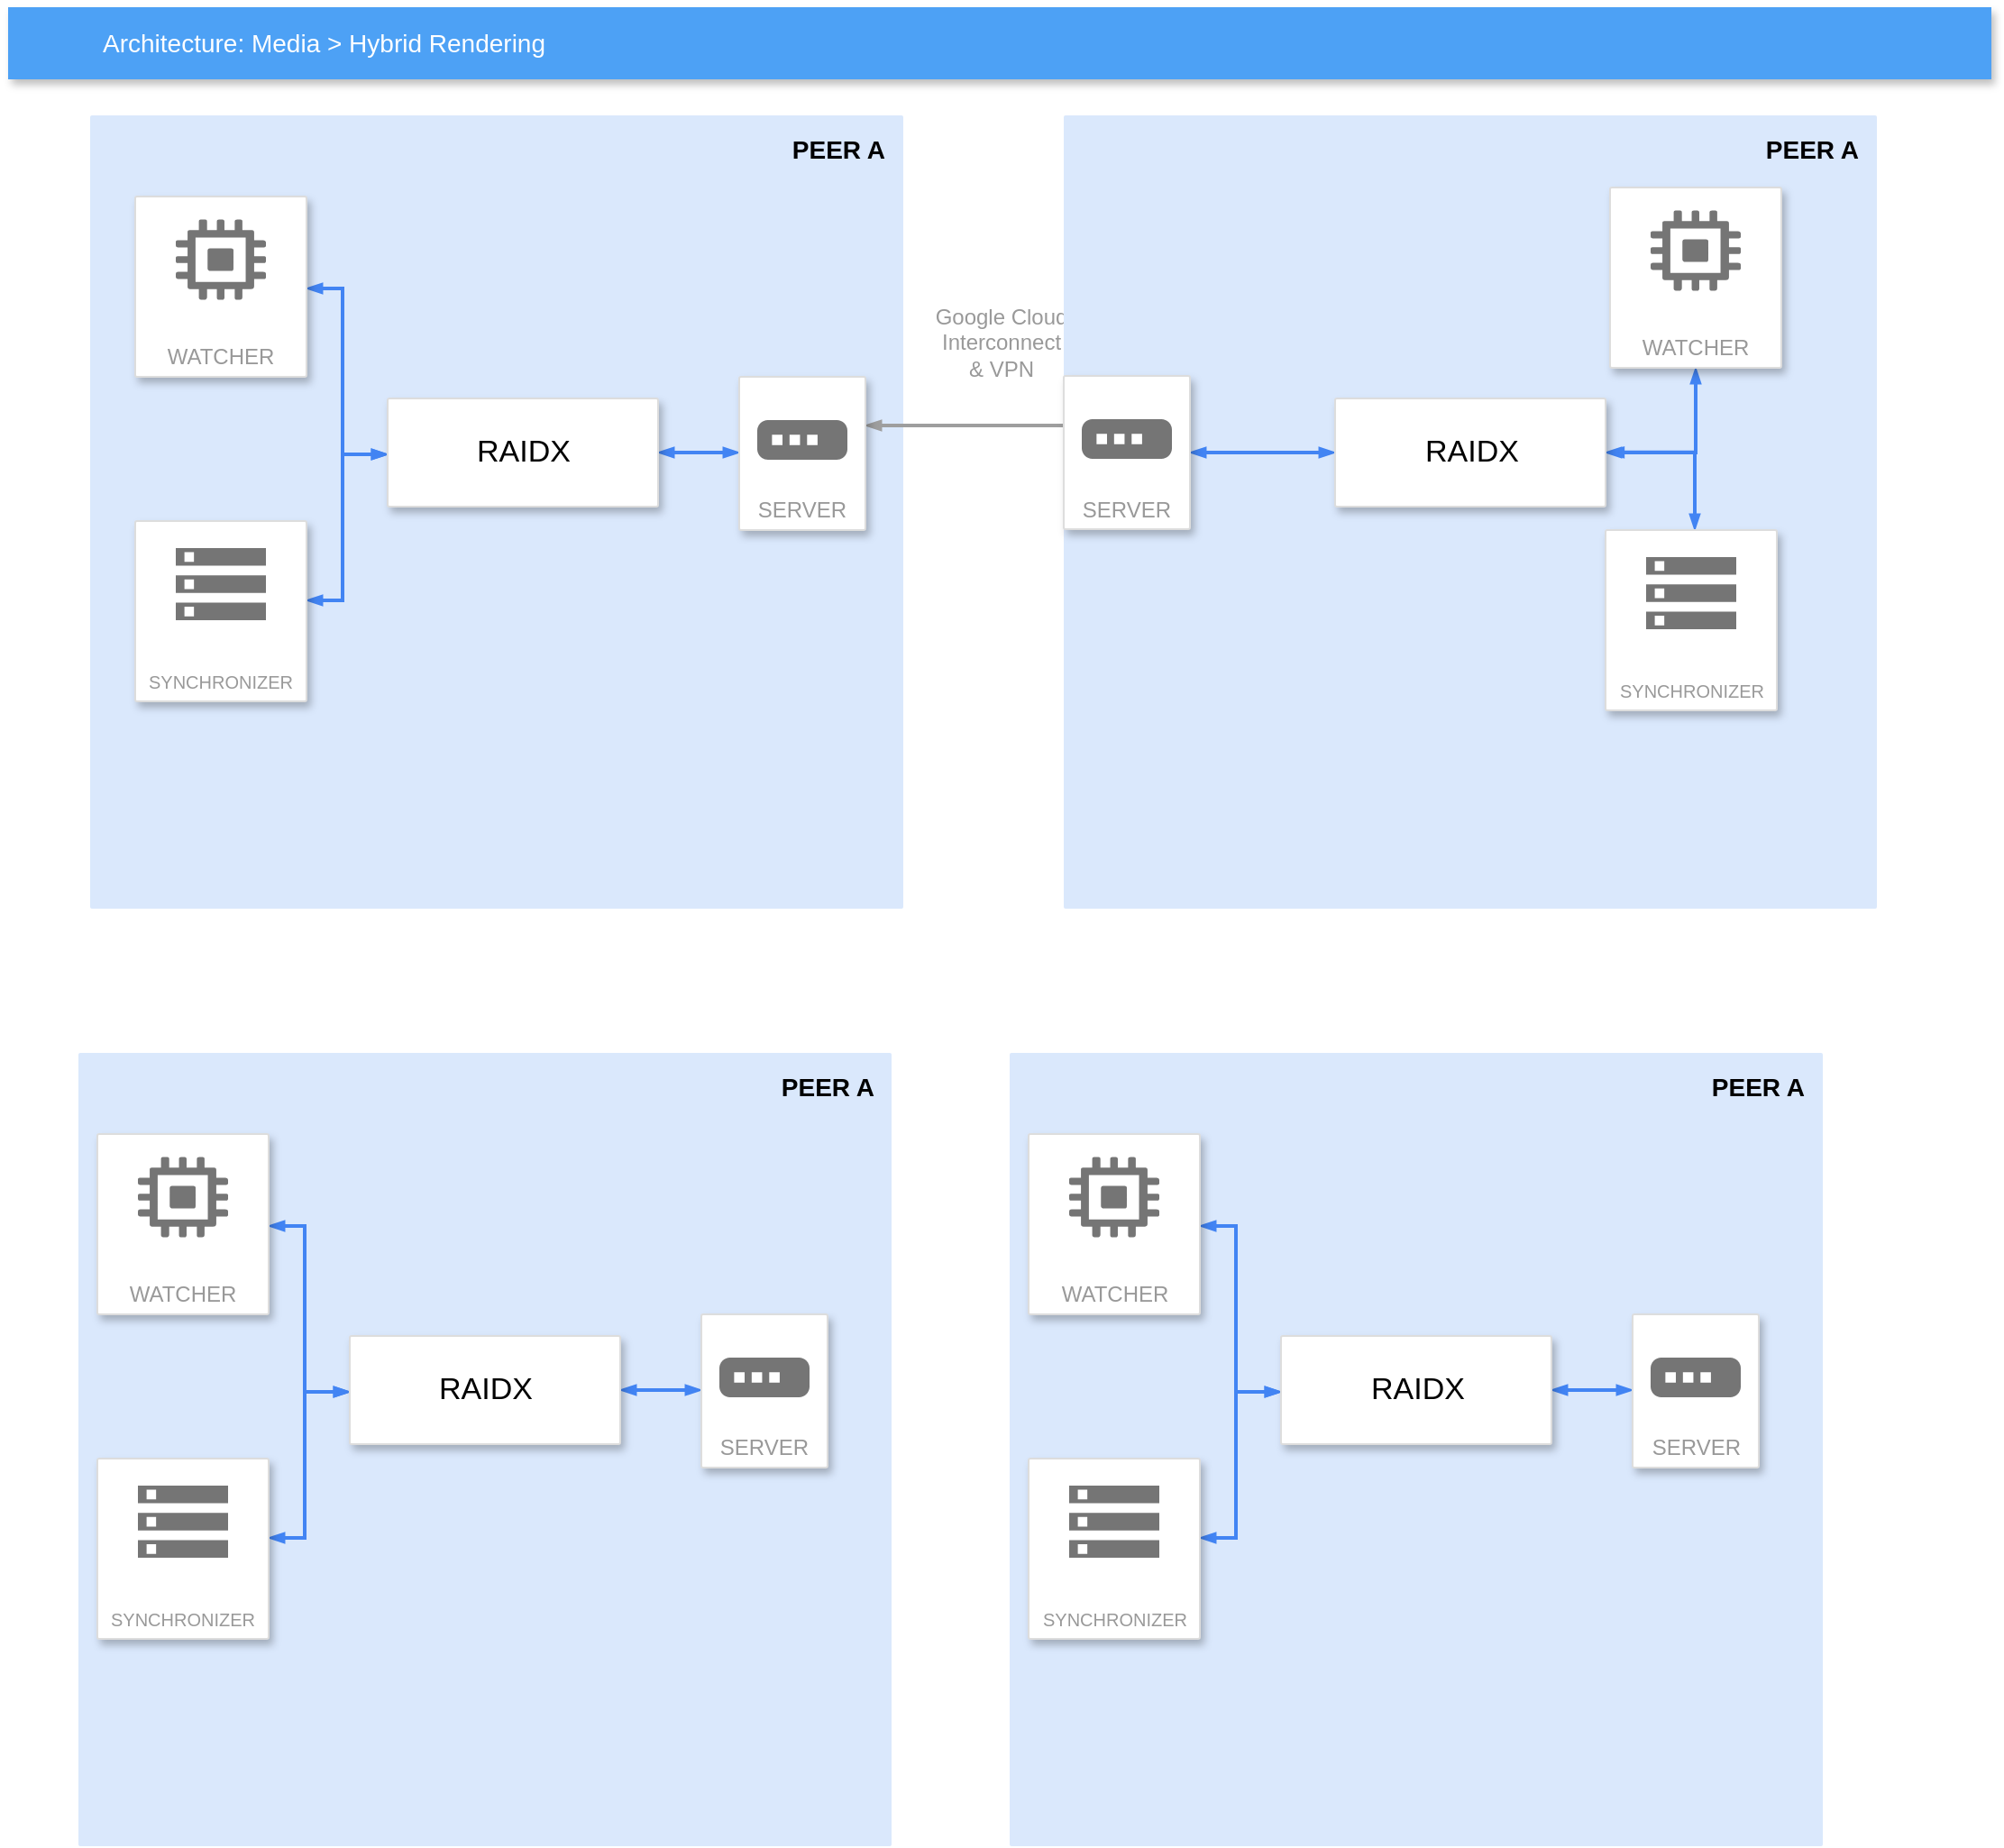 <mxfile version="24.7.14">
  <diagram id="f106602c-feb2-e66a-4537-3a34d633f6aa" name="Page-1">
    <mxGraphModel dx="1509" dy="827" grid="1" gridSize="10" guides="1" tooltips="1" connect="0" arrows="0" fold="1" page="1" pageScale="1" pageWidth="1169" pageHeight="827" background="none" math="0" shadow="0">
      <root>
        <mxCell id="0" />
        <mxCell id="1" parent="0" />
        <mxCell id="2" value="Architecture: Media &amp;gt; Hybrid Rendering" style="fillColor=#4DA1F5;strokeColor=none;shadow=1;gradientColor=none;fontSize=14;align=left;spacingLeft=50;fontColor=#ffffff;html=1;" parent="1" vertex="1">
          <mxGeometry x="34.5" y="40" width="1100" height="40" as="geometry" />
        </mxCell>
        <mxCell id="391" value="&lt;b&gt;&lt;font style=&quot;font-size: 14px;&quot;&gt;PEER A&lt;/font&gt;&lt;/b&gt;" style="rounded=1;absoluteArcSize=1;arcSize=2;html=1;strokeColor=#6c8ebf;shadow=0;dashed=0;strokeColor=none;fontSize=12;align=right;verticalAlign=top;spacing=10;spacingTop=-4;fillColor=#dae8fc;whiteSpace=wrap;" parent="1" vertex="1">
          <mxGeometry x="80" y="100" width="451" height="440" as="geometry" />
        </mxCell>
        <mxCell id="408" style="edgeStyle=orthogonalEdgeStyle;rounded=0;elbow=vertical;html=1;startArrow=blockThin;startFill=1;endArrow=blockThin;endFill=1;jettySize=auto;orthogonalLoop=1;strokeWidth=2;fontSize=10;fontColor=#999999;dashed=0;strokeColor=#4284F3;labelBackgroundColor=none;endSize=4;startSize=4;" parent="1" source="392" target="396" edge="1">
          <mxGeometry relative="1" as="geometry">
            <Array as="points">
              <mxPoint x="220" y="196" />
              <mxPoint x="220" y="288" />
            </Array>
          </mxGeometry>
        </mxCell>
        <mxCell id="392" value="WATCHER" style="strokeColor=#dddddd;fillColor=#ffffff;shadow=1;strokeWidth=1;rounded=1;absoluteArcSize=1;arcSize=2;labelPosition=center;verticalLabelPosition=middle;align=center;verticalAlign=bottom;spacingLeft=0;fontColor=#999999;fontSize=12;whiteSpace=wrap;spacingBottom=2;html=1;" parent="1" vertex="1">
          <mxGeometry x="105" y="145" width="95" height="100" as="geometry" />
        </mxCell>
        <mxCell id="393" value="" style="dashed=0;html=1;fillColor=#757575;strokeColor=none;shape=mxgraph.gcp2.compute_engine_icon;part=1;" parent="392" vertex="1">
          <mxGeometry x="0.5" width="50" height="44.5" relative="1" as="geometry">
            <mxPoint x="-25" y="12.75" as="offset" />
          </mxGeometry>
        </mxCell>
        <mxCell id="409" style="edgeStyle=orthogonalEdgeStyle;rounded=0;elbow=vertical;html=1;startArrow=blockThin;startFill=1;endArrow=blockThin;endFill=1;jettySize=auto;orthogonalLoop=1;strokeWidth=2;fontSize=10;fontColor=#999999;dashed=0;strokeColor=#4284F3;labelBackgroundColor=none;endSize=4;startSize=4;" parent="1" source="394" target="396" edge="1">
          <mxGeometry relative="1" as="geometry">
            <Array as="points">
              <mxPoint x="220" y="369" />
              <mxPoint x="220" y="288" />
            </Array>
          </mxGeometry>
        </mxCell>
        <mxCell id="394" value="&lt;font style=&quot;font-size: 10px;&quot;&gt;SYNCHRONIZER&lt;/font&gt;" style="strokeColor=#dddddd;fillColor=#ffffff;shadow=1;strokeWidth=1;rounded=1;absoluteArcSize=1;arcSize=2;labelPosition=center;verticalLabelPosition=middle;align=center;verticalAlign=bottom;spacingLeft=0;fontColor=#999999;fontSize=12;whiteSpace=wrap;spacingBottom=2;html=1;" parent="1" vertex="1">
          <mxGeometry x="105" y="325" width="95" height="100" as="geometry" />
        </mxCell>
        <mxCell id="395" value="" style="dashed=0;html=1;fillColor=#757575;strokeColor=none;shape=mxgraph.gcp2.storage;part=1;" parent="394" vertex="1">
          <mxGeometry x="0.5" width="50" height="40" relative="1" as="geometry">
            <mxPoint x="-25" y="15" as="offset" />
          </mxGeometry>
        </mxCell>
        <mxCell id="410" style="edgeStyle=elbowEdgeStyle;rounded=0;elbow=vertical;html=1;startArrow=blockThin;startFill=1;endArrow=blockThin;endFill=1;jettySize=auto;orthogonalLoop=1;strokeWidth=2;fontSize=10;fontColor=#999999;dashed=0;strokeColor=#4284F3;labelBackgroundColor=none;endSize=4;startSize=4;" parent="1" source="396" target="398" edge="1">
          <mxGeometry relative="1" as="geometry" />
        </mxCell>
        <mxCell id="396" value="RAIDX" style="strokeColor=#dddddd;fillColor=#ffffff;shadow=1;strokeWidth=1;rounded=1;absoluteArcSize=1;arcSize=2;fontSize=17;fontColor=#000000;align=center;html=1;" parent="1" vertex="1">
          <mxGeometry x="245" y="257" width="150" height="60" as="geometry" />
        </mxCell>
        <mxCell id="411" value="Google Cloud&lt;br&gt;Interconnect&lt;br&gt;&amp;amp; VPN&lt;br&gt;" style="edgeStyle=elbowEdgeStyle;rounded=0;elbow=vertical;html=1;startArrow=blockThin;startFill=1;endArrow=blockThin;endFill=1;jettySize=auto;orthogonalLoop=1;strokeWidth=2;fontSize=12;fontColor=#999999;dashed=0;strokeColor=#9E9E9E;labelBackgroundColor=#ffffff;endSize=4;startSize=4;verticalAlign=bottom;" parent="1" source="398" edge="1">
          <mxGeometry y="22" relative="1" as="geometry">
            <mxPoint as="offset" />
            <mxPoint x="660" y="271.947" as="targetPoint" />
          </mxGeometry>
        </mxCell>
        <mxCell id="398" value="SERVER" style="strokeColor=#dddddd;fillColor=#ffffff;shadow=1;strokeWidth=1;rounded=1;absoluteArcSize=1;arcSize=2;labelPosition=center;verticalLabelPosition=middle;align=center;verticalAlign=bottom;spacingLeft=0;fontColor=#999999;fontSize=12;whiteSpace=wrap;spacingBottom=2;html=1;" parent="1" vertex="1">
          <mxGeometry x="440" y="245" width="70" height="85" as="geometry" />
        </mxCell>
        <mxCell id="399" value="" style="dashed=0;html=1;fillColor=#757575;strokeColor=none;shape=mxgraph.gcp2.gateway_icon;part=1;" parent="398" vertex="1">
          <mxGeometry x="0.5" width="50" height="22" relative="1" as="geometry">
            <mxPoint x="-25" y="24" as="offset" />
          </mxGeometry>
        </mxCell>
        <mxCell id="kHwoakAfeLoStdE32m6s-415" value="&lt;b&gt;&lt;font style=&quot;font-size: 14px;&quot;&gt;PEER A&lt;/font&gt;&lt;/b&gt;" style="rounded=1;absoluteArcSize=1;arcSize=2;html=1;strokeColor=#6c8ebf;shadow=0;dashed=0;strokeColor=none;fontSize=12;align=right;verticalAlign=top;spacing=10;spacingTop=-4;fillColor=#dae8fc;whiteSpace=wrap;" vertex="1" parent="1">
          <mxGeometry x="73.5" y="620" width="451" height="440" as="geometry" />
        </mxCell>
        <mxCell id="kHwoakAfeLoStdE32m6s-416" style="edgeStyle=orthogonalEdgeStyle;rounded=0;elbow=vertical;html=1;startArrow=blockThin;startFill=1;endArrow=blockThin;endFill=1;jettySize=auto;orthogonalLoop=1;strokeWidth=2;fontSize=10;fontColor=#999999;dashed=0;strokeColor=#4284F3;labelBackgroundColor=none;endSize=4;startSize=4;" edge="1" parent="1" source="kHwoakAfeLoStdE32m6s-417" target="kHwoakAfeLoStdE32m6s-423">
          <mxGeometry relative="1" as="geometry">
            <Array as="points">
              <mxPoint x="199" y="716" />
              <mxPoint x="199" y="808" />
            </Array>
          </mxGeometry>
        </mxCell>
        <mxCell id="kHwoakAfeLoStdE32m6s-417" value="WATCHER" style="strokeColor=#dddddd;fillColor=#ffffff;shadow=1;strokeWidth=1;rounded=1;absoluteArcSize=1;arcSize=2;labelPosition=center;verticalLabelPosition=middle;align=center;verticalAlign=bottom;spacingLeft=0;fontColor=#999999;fontSize=12;whiteSpace=wrap;spacingBottom=2;html=1;" vertex="1" parent="1">
          <mxGeometry x="84" y="665" width="95" height="100" as="geometry" />
        </mxCell>
        <mxCell id="kHwoakAfeLoStdE32m6s-418" value="" style="dashed=0;html=1;fillColor=#757575;strokeColor=none;shape=mxgraph.gcp2.compute_engine_icon;part=1;" vertex="1" parent="kHwoakAfeLoStdE32m6s-417">
          <mxGeometry x="0.5" width="50" height="44.5" relative="1" as="geometry">
            <mxPoint x="-25" y="12.75" as="offset" />
          </mxGeometry>
        </mxCell>
        <mxCell id="kHwoakAfeLoStdE32m6s-419" style="edgeStyle=orthogonalEdgeStyle;rounded=0;elbow=vertical;html=1;startArrow=blockThin;startFill=1;endArrow=blockThin;endFill=1;jettySize=auto;orthogonalLoop=1;strokeWidth=2;fontSize=10;fontColor=#999999;dashed=0;strokeColor=#4284F3;labelBackgroundColor=none;endSize=4;startSize=4;" edge="1" parent="1" source="kHwoakAfeLoStdE32m6s-420" target="kHwoakAfeLoStdE32m6s-423">
          <mxGeometry relative="1" as="geometry">
            <Array as="points">
              <mxPoint x="199" y="889" />
              <mxPoint x="199" y="808" />
            </Array>
          </mxGeometry>
        </mxCell>
        <mxCell id="kHwoakAfeLoStdE32m6s-420" value="&lt;font style=&quot;font-size: 10px;&quot;&gt;SYNCHRONIZER&lt;/font&gt;" style="strokeColor=#dddddd;fillColor=#ffffff;shadow=1;strokeWidth=1;rounded=1;absoluteArcSize=1;arcSize=2;labelPosition=center;verticalLabelPosition=middle;align=center;verticalAlign=bottom;spacingLeft=0;fontColor=#999999;fontSize=12;whiteSpace=wrap;spacingBottom=2;html=1;" vertex="1" parent="1">
          <mxGeometry x="84" y="845" width="95" height="100" as="geometry" />
        </mxCell>
        <mxCell id="kHwoakAfeLoStdE32m6s-421" value="" style="dashed=0;html=1;fillColor=#757575;strokeColor=none;shape=mxgraph.gcp2.storage;part=1;" vertex="1" parent="kHwoakAfeLoStdE32m6s-420">
          <mxGeometry x="0.5" width="50" height="40" relative="1" as="geometry">
            <mxPoint x="-25" y="15" as="offset" />
          </mxGeometry>
        </mxCell>
        <mxCell id="kHwoakAfeLoStdE32m6s-422" style="edgeStyle=elbowEdgeStyle;rounded=0;elbow=vertical;html=1;startArrow=blockThin;startFill=1;endArrow=blockThin;endFill=1;jettySize=auto;orthogonalLoop=1;strokeWidth=2;fontSize=10;fontColor=#999999;dashed=0;strokeColor=#4284F3;labelBackgroundColor=none;endSize=4;startSize=4;" edge="1" parent="1" source="kHwoakAfeLoStdE32m6s-423" target="kHwoakAfeLoStdE32m6s-424">
          <mxGeometry relative="1" as="geometry" />
        </mxCell>
        <mxCell id="kHwoakAfeLoStdE32m6s-423" value="RAIDX" style="strokeColor=#dddddd;fillColor=#ffffff;shadow=1;strokeWidth=1;rounded=1;absoluteArcSize=1;arcSize=2;fontSize=17;fontColor=#000000;align=center;html=1;" vertex="1" parent="1">
          <mxGeometry x="224" y="777" width="150" height="60" as="geometry" />
        </mxCell>
        <mxCell id="kHwoakAfeLoStdE32m6s-424" value="SERVER" style="strokeColor=#dddddd;fillColor=#ffffff;shadow=1;strokeWidth=1;rounded=1;absoluteArcSize=1;arcSize=2;labelPosition=center;verticalLabelPosition=middle;align=center;verticalAlign=bottom;spacingLeft=0;fontColor=#999999;fontSize=12;whiteSpace=wrap;spacingBottom=2;html=1;" vertex="1" parent="1">
          <mxGeometry x="419" y="765" width="70" height="85" as="geometry" />
        </mxCell>
        <mxCell id="kHwoakAfeLoStdE32m6s-425" value="" style="dashed=0;html=1;fillColor=#757575;strokeColor=none;shape=mxgraph.gcp2.gateway_icon;part=1;" vertex="1" parent="kHwoakAfeLoStdE32m6s-424">
          <mxGeometry x="0.5" width="50" height="22" relative="1" as="geometry">
            <mxPoint x="-25" y="24" as="offset" />
          </mxGeometry>
        </mxCell>
        <mxCell id="kHwoakAfeLoStdE32m6s-426" value="&lt;b&gt;&lt;font style=&quot;font-size: 14px;&quot;&gt;PEER A&lt;/font&gt;&lt;/b&gt;" style="rounded=1;absoluteArcSize=1;arcSize=2;html=1;strokeColor=#6c8ebf;shadow=0;dashed=0;strokeColor=none;fontSize=12;align=right;verticalAlign=top;spacing=10;spacingTop=-4;fillColor=#dae8fc;whiteSpace=wrap;" vertex="1" parent="1">
          <mxGeometry x="590" y="620" width="451" height="440" as="geometry" />
        </mxCell>
        <mxCell id="kHwoakAfeLoStdE32m6s-427" style="edgeStyle=orthogonalEdgeStyle;rounded=0;elbow=vertical;html=1;startArrow=blockThin;startFill=1;endArrow=blockThin;endFill=1;jettySize=auto;orthogonalLoop=1;strokeWidth=2;fontSize=10;fontColor=#999999;dashed=0;strokeColor=#4284F3;labelBackgroundColor=none;endSize=4;startSize=4;" edge="1" parent="1" source="kHwoakAfeLoStdE32m6s-428" target="kHwoakAfeLoStdE32m6s-434">
          <mxGeometry relative="1" as="geometry">
            <Array as="points">
              <mxPoint x="715.5" y="716" />
              <mxPoint x="715.5" y="808" />
            </Array>
          </mxGeometry>
        </mxCell>
        <mxCell id="kHwoakAfeLoStdE32m6s-428" value="WATCHER" style="strokeColor=#dddddd;fillColor=#ffffff;shadow=1;strokeWidth=1;rounded=1;absoluteArcSize=1;arcSize=2;labelPosition=center;verticalLabelPosition=middle;align=center;verticalAlign=bottom;spacingLeft=0;fontColor=#999999;fontSize=12;whiteSpace=wrap;spacingBottom=2;html=1;" vertex="1" parent="1">
          <mxGeometry x="600.5" y="665" width="95" height="100" as="geometry" />
        </mxCell>
        <mxCell id="kHwoakAfeLoStdE32m6s-429" value="" style="dashed=0;html=1;fillColor=#757575;strokeColor=none;shape=mxgraph.gcp2.compute_engine_icon;part=1;" vertex="1" parent="kHwoakAfeLoStdE32m6s-428">
          <mxGeometry x="0.5" width="50" height="44.5" relative="1" as="geometry">
            <mxPoint x="-25" y="12.75" as="offset" />
          </mxGeometry>
        </mxCell>
        <mxCell id="kHwoakAfeLoStdE32m6s-430" style="edgeStyle=orthogonalEdgeStyle;rounded=0;elbow=vertical;html=1;startArrow=blockThin;startFill=1;endArrow=blockThin;endFill=1;jettySize=auto;orthogonalLoop=1;strokeWidth=2;fontSize=10;fontColor=#999999;dashed=0;strokeColor=#4284F3;labelBackgroundColor=none;endSize=4;startSize=4;" edge="1" parent="1" source="kHwoakAfeLoStdE32m6s-431" target="kHwoakAfeLoStdE32m6s-434">
          <mxGeometry relative="1" as="geometry">
            <Array as="points">
              <mxPoint x="715.5" y="889" />
              <mxPoint x="715.5" y="808" />
            </Array>
          </mxGeometry>
        </mxCell>
        <mxCell id="kHwoakAfeLoStdE32m6s-431" value="&lt;font style=&quot;font-size: 10px;&quot;&gt;SYNCHRONIZER&lt;/font&gt;" style="strokeColor=#dddddd;fillColor=#ffffff;shadow=1;strokeWidth=1;rounded=1;absoluteArcSize=1;arcSize=2;labelPosition=center;verticalLabelPosition=middle;align=center;verticalAlign=bottom;spacingLeft=0;fontColor=#999999;fontSize=12;whiteSpace=wrap;spacingBottom=2;html=1;" vertex="1" parent="1">
          <mxGeometry x="600.5" y="845" width="95" height="100" as="geometry" />
        </mxCell>
        <mxCell id="kHwoakAfeLoStdE32m6s-432" value="" style="dashed=0;html=1;fillColor=#757575;strokeColor=none;shape=mxgraph.gcp2.storage;part=1;" vertex="1" parent="kHwoakAfeLoStdE32m6s-431">
          <mxGeometry x="0.5" width="50" height="40" relative="1" as="geometry">
            <mxPoint x="-25" y="15" as="offset" />
          </mxGeometry>
        </mxCell>
        <mxCell id="kHwoakAfeLoStdE32m6s-433" style="edgeStyle=elbowEdgeStyle;rounded=0;elbow=vertical;html=1;startArrow=blockThin;startFill=1;endArrow=blockThin;endFill=1;jettySize=auto;orthogonalLoop=1;strokeWidth=2;fontSize=10;fontColor=#999999;dashed=0;strokeColor=#4284F3;labelBackgroundColor=none;endSize=4;startSize=4;" edge="1" parent="1" source="kHwoakAfeLoStdE32m6s-434" target="kHwoakAfeLoStdE32m6s-435">
          <mxGeometry relative="1" as="geometry" />
        </mxCell>
        <mxCell id="kHwoakAfeLoStdE32m6s-434" value="RAIDX" style="strokeColor=#dddddd;fillColor=#ffffff;shadow=1;strokeWidth=1;rounded=1;absoluteArcSize=1;arcSize=2;fontSize=17;fontColor=#000000;align=center;html=1;" vertex="1" parent="1">
          <mxGeometry x="740.5" y="777" width="150" height="60" as="geometry" />
        </mxCell>
        <mxCell id="kHwoakAfeLoStdE32m6s-435" value="SERVER" style="strokeColor=#dddddd;fillColor=#ffffff;shadow=1;strokeWidth=1;rounded=1;absoluteArcSize=1;arcSize=2;labelPosition=center;verticalLabelPosition=middle;align=center;verticalAlign=bottom;spacingLeft=0;fontColor=#999999;fontSize=12;whiteSpace=wrap;spacingBottom=2;html=1;" vertex="1" parent="1">
          <mxGeometry x="935.5" y="765" width="70" height="85" as="geometry" />
        </mxCell>
        <mxCell id="kHwoakAfeLoStdE32m6s-436" value="" style="dashed=0;html=1;fillColor=#757575;strokeColor=none;shape=mxgraph.gcp2.gateway_icon;part=1;" vertex="1" parent="kHwoakAfeLoStdE32m6s-435">
          <mxGeometry x="0.5" width="50" height="22" relative="1" as="geometry">
            <mxPoint x="-25" y="24" as="offset" />
          </mxGeometry>
        </mxCell>
        <mxCell id="kHwoakAfeLoStdE32m6s-437" value="&lt;b&gt;&lt;font style=&quot;font-size: 14px;&quot;&gt;PEER A&lt;/font&gt;&lt;/b&gt;" style="rounded=1;absoluteArcSize=1;arcSize=2;html=1;strokeColor=#6c8ebf;shadow=0;dashed=0;strokeColor=none;fontSize=12;align=right;verticalAlign=top;spacing=10;spacingTop=-4;fillColor=#dae8fc;whiteSpace=wrap;" vertex="1" parent="1">
          <mxGeometry x="620" y="100" width="451" height="440" as="geometry" />
        </mxCell>
        <mxCell id="kHwoakAfeLoStdE32m6s-438" style="edgeStyle=orthogonalEdgeStyle;rounded=0;elbow=vertical;html=1;startArrow=blockThin;startFill=1;endArrow=blockThin;endFill=1;jettySize=auto;orthogonalLoop=1;strokeWidth=2;fontSize=10;fontColor=#999999;dashed=0;strokeColor=#4284F3;labelBackgroundColor=none;endSize=4;startSize=4;" edge="1" parent="1" source="kHwoakAfeLoStdE32m6s-439" target="kHwoakAfeLoStdE32m6s-445">
          <mxGeometry relative="1" as="geometry">
            <Array as="points">
              <mxPoint x="970" y="287" />
            </Array>
          </mxGeometry>
        </mxCell>
        <mxCell id="kHwoakAfeLoStdE32m6s-439" value="WATCHER" style="strokeColor=#dddddd;fillColor=#ffffff;shadow=1;strokeWidth=1;rounded=1;absoluteArcSize=1;arcSize=2;labelPosition=center;verticalLabelPosition=middle;align=center;verticalAlign=bottom;spacingLeft=0;fontColor=#999999;fontSize=12;whiteSpace=wrap;spacingBottom=2;html=1;" vertex="1" parent="1">
          <mxGeometry x="923" y="140" width="95" height="100" as="geometry" />
        </mxCell>
        <mxCell id="kHwoakAfeLoStdE32m6s-440" value="" style="dashed=0;html=1;fillColor=#757575;strokeColor=none;shape=mxgraph.gcp2.compute_engine_icon;part=1;" vertex="1" parent="kHwoakAfeLoStdE32m6s-439">
          <mxGeometry x="0.5" width="50" height="44.5" relative="1" as="geometry">
            <mxPoint x="-25" y="12.75" as="offset" />
          </mxGeometry>
        </mxCell>
        <mxCell id="kHwoakAfeLoStdE32m6s-441" style="edgeStyle=orthogonalEdgeStyle;rounded=0;elbow=vertical;html=1;startArrow=blockThin;startFill=1;endArrow=blockThin;endFill=1;jettySize=auto;orthogonalLoop=1;strokeWidth=2;fontSize=10;fontColor=#999999;dashed=0;strokeColor=#4284F3;labelBackgroundColor=none;endSize=4;startSize=4;entryX=1.009;entryY=0.499;entryDx=0;entryDy=0;entryPerimeter=0;" edge="1" parent="1" source="kHwoakAfeLoStdE32m6s-442" target="kHwoakAfeLoStdE32m6s-445">
          <mxGeometry relative="1" as="geometry">
            <Array as="points">
              <mxPoint x="970" y="287" />
            </Array>
            <mxPoint x="840" y="330" as="targetPoint" />
          </mxGeometry>
        </mxCell>
        <mxCell id="kHwoakAfeLoStdE32m6s-442" value="&lt;font style=&quot;font-size: 10px;&quot;&gt;SYNCHRONIZER&lt;/font&gt;" style="strokeColor=#dddddd;fillColor=#ffffff;shadow=1;strokeWidth=1;rounded=1;absoluteArcSize=1;arcSize=2;labelPosition=center;verticalLabelPosition=middle;align=center;verticalAlign=bottom;spacingLeft=0;fontColor=#999999;fontSize=12;whiteSpace=wrap;spacingBottom=2;html=1;" vertex="1" parent="1">
          <mxGeometry x="920.5" y="330" width="95" height="100" as="geometry" />
        </mxCell>
        <mxCell id="kHwoakAfeLoStdE32m6s-443" value="" style="dashed=0;html=1;fillColor=#757575;strokeColor=none;shape=mxgraph.gcp2.storage;part=1;" vertex="1" parent="kHwoakAfeLoStdE32m6s-442">
          <mxGeometry x="0.5" width="50" height="40" relative="1" as="geometry">
            <mxPoint x="-25" y="15" as="offset" />
          </mxGeometry>
        </mxCell>
        <mxCell id="kHwoakAfeLoStdE32m6s-444" style="edgeStyle=elbowEdgeStyle;rounded=0;elbow=vertical;html=1;startArrow=blockThin;startFill=1;endArrow=blockThin;endFill=1;jettySize=auto;orthogonalLoop=1;strokeWidth=2;fontSize=10;fontColor=#999999;dashed=0;strokeColor=#4284F3;labelBackgroundColor=none;endSize=4;startSize=4;" edge="1" parent="1" source="kHwoakAfeLoStdE32m6s-445" target="kHwoakAfeLoStdE32m6s-446">
          <mxGeometry relative="1" as="geometry" />
        </mxCell>
        <mxCell id="kHwoakAfeLoStdE32m6s-445" value="RAIDX" style="strokeColor=#dddddd;fillColor=#ffffff;shadow=1;strokeWidth=1;rounded=1;absoluteArcSize=1;arcSize=2;fontSize=17;fontColor=#000000;align=center;html=1;" vertex="1" parent="1">
          <mxGeometry x="770.5" y="257" width="150" height="60" as="geometry" />
        </mxCell>
        <mxCell id="kHwoakAfeLoStdE32m6s-446" value="SERVER" style="strokeColor=#dddddd;fillColor=#ffffff;shadow=1;strokeWidth=1;rounded=1;absoluteArcSize=1;arcSize=2;labelPosition=center;verticalLabelPosition=middle;align=center;verticalAlign=bottom;spacingLeft=0;fontColor=#999999;fontSize=12;whiteSpace=wrap;spacingBottom=2;html=1;" vertex="1" parent="1">
          <mxGeometry x="620" y="244.5" width="70" height="85" as="geometry" />
        </mxCell>
        <mxCell id="kHwoakAfeLoStdE32m6s-447" value="" style="dashed=0;html=1;fillColor=#757575;strokeColor=none;shape=mxgraph.gcp2.gateway_icon;part=1;" vertex="1" parent="kHwoakAfeLoStdE32m6s-446">
          <mxGeometry x="0.5" width="50" height="22" relative="1" as="geometry">
            <mxPoint x="-25" y="24" as="offset" />
          </mxGeometry>
        </mxCell>
      </root>
    </mxGraphModel>
  </diagram>
</mxfile>
